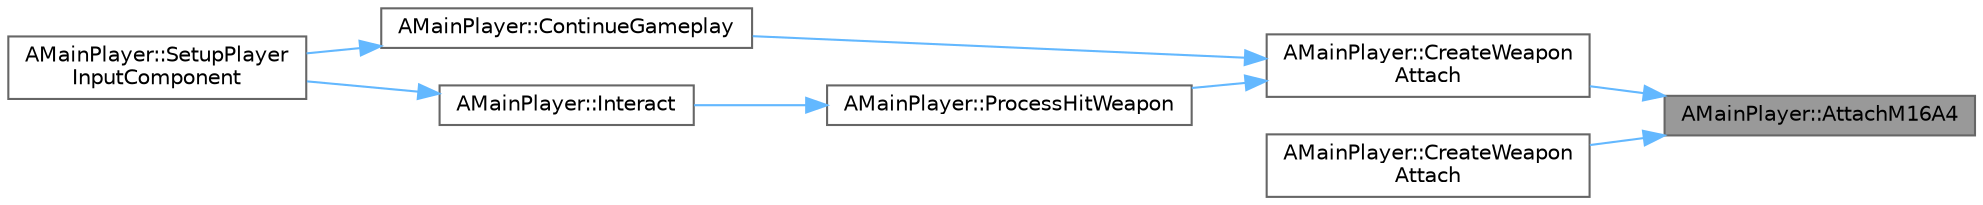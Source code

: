digraph "AMainPlayer::AttachM16A4"
{
 // LATEX_PDF_SIZE
  bgcolor="transparent";
  edge [fontname=Helvetica,fontsize=10,labelfontname=Helvetica,labelfontsize=10];
  node [fontname=Helvetica,fontsize=10,shape=box,height=0.2,width=0.4];
  rankdir="RL";
  Node1 [id="Node000001",label="AMainPlayer::AttachM16A4",height=0.2,width=0.4,color="gray40", fillcolor="grey60", style="filled", fontcolor="black",tooltip=" "];
  Node1 -> Node2 [id="edge1_Node000001_Node000002",dir="back",color="steelblue1",style="solid",tooltip=" "];
  Node2 [id="Node000002",label="AMainPlayer::CreateWeapon\lAttach",height=0.2,width=0.4,color="grey40", fillcolor="white", style="filled",URL="$class_a_main_player.html#a9e3a70fc768d6f63866decacd8cdf862",tooltip=" "];
  Node2 -> Node3 [id="edge2_Node000002_Node000003",dir="back",color="steelblue1",style="solid",tooltip=" "];
  Node3 [id="Node000003",label="AMainPlayer::ContinueGameplay",height=0.2,width=0.4,color="grey40", fillcolor="white", style="filled",URL="$class_a_main_player.html#a014c7104f62d5b6e891f2c170e463458",tooltip=" "];
  Node3 -> Node4 [id="edge3_Node000003_Node000004",dir="back",color="steelblue1",style="solid",tooltip=" "];
  Node4 [id="Node000004",label="AMainPlayer::SetupPlayer\lInputComponent",height=0.2,width=0.4,color="grey40", fillcolor="white", style="filled",URL="$class_a_main_player.html#a0d9256922d3a3746cd3be9275ea6253e",tooltip=" "];
  Node2 -> Node5 [id="edge4_Node000002_Node000005",dir="back",color="steelblue1",style="solid",tooltip=" "];
  Node5 [id="Node000005",label="AMainPlayer::ProcessHitWeapon",height=0.2,width=0.4,color="grey40", fillcolor="white", style="filled",URL="$class_a_main_player.html#a2f581621d7d1ce81a2ab19301e3cd757",tooltip=" "];
  Node5 -> Node6 [id="edge5_Node000005_Node000006",dir="back",color="steelblue1",style="solid",tooltip=" "];
  Node6 [id="Node000006",label="AMainPlayer::Interact",height=0.2,width=0.4,color="grey40", fillcolor="white", style="filled",URL="$class_a_main_player.html#aa0ef473b0207c4ef2086851e0fab91dd",tooltip=" "];
  Node6 -> Node4 [id="edge6_Node000006_Node000004",dir="back",color="steelblue1",style="solid",tooltip=" "];
  Node1 -> Node7 [id="edge7_Node000001_Node000007",dir="back",color="steelblue1",style="solid",tooltip=" "];
  Node7 [id="Node000007",label="AMainPlayer::CreateWeapon\lAttach",height=0.2,width=0.4,color="grey40", fillcolor="white", style="filled",URL="$class_a_main_player.html#a94afc5c7401a63e05203e8facba8497b",tooltip=" "];
}
